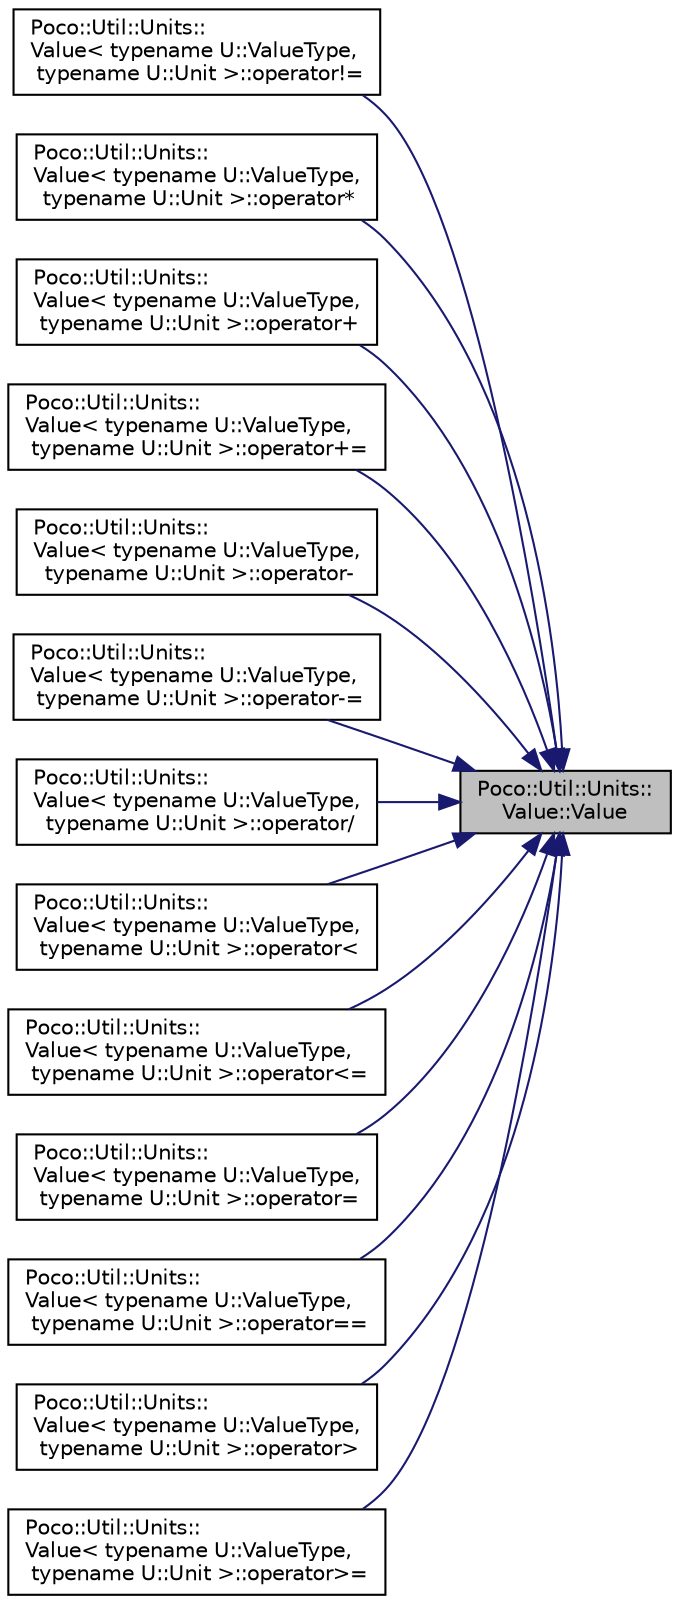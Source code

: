 digraph "Poco::Util::Units::Value::Value"
{
 // LATEX_PDF_SIZE
  edge [fontname="Helvetica",fontsize="10",labelfontname="Helvetica",labelfontsize="10"];
  node [fontname="Helvetica",fontsize="10",shape=record];
  rankdir="RL";
  Node1 [label="Poco::Util::Units::\lValue::Value",height=0.2,width=0.4,color="black", fillcolor="grey75", style="filled", fontcolor="black",tooltip=" "];
  Node1 -> Node2 [dir="back",color="midnightblue",fontsize="10",style="solid"];
  Node2 [label="Poco::Util::Units::\lValue\< typename U::ValueType,\l typename U::Unit \>::operator!=",height=0.2,width=0.4,color="black", fillcolor="white", style="filled",URL="$classPoco_1_1Util_1_1Units_1_1Value.html#aa437b96aa689d27e77045656cc056d35",tooltip=" "];
  Node1 -> Node3 [dir="back",color="midnightblue",fontsize="10",style="solid"];
  Node3 [label="Poco::Util::Units::\lValue\< typename U::ValueType,\l typename U::Unit \>::operator*",height=0.2,width=0.4,color="black", fillcolor="white", style="filled",URL="$classPoco_1_1Util_1_1Units_1_1Value.html#ae6a32ecc80446bac2ecf3e35993b08d3",tooltip=" "];
  Node1 -> Node4 [dir="back",color="midnightblue",fontsize="10",style="solid"];
  Node4 [label="Poco::Util::Units::\lValue\< typename U::ValueType,\l typename U::Unit \>::operator+",height=0.2,width=0.4,color="black", fillcolor="white", style="filled",URL="$classPoco_1_1Util_1_1Units_1_1Value.html#ae6fd077a1c320b7a4071b4f94d56dcf4",tooltip=" "];
  Node1 -> Node5 [dir="back",color="midnightblue",fontsize="10",style="solid"];
  Node5 [label="Poco::Util::Units::\lValue\< typename U::ValueType,\l typename U::Unit \>::operator+=",height=0.2,width=0.4,color="black", fillcolor="white", style="filled",URL="$classPoco_1_1Util_1_1Units_1_1Value.html#af4375985c378fc12d1a261b21d2a9916",tooltip=" "];
  Node1 -> Node6 [dir="back",color="midnightblue",fontsize="10",style="solid"];
  Node6 [label="Poco::Util::Units::\lValue\< typename U::ValueType,\l typename U::Unit \>::operator-",height=0.2,width=0.4,color="black", fillcolor="white", style="filled",URL="$classPoco_1_1Util_1_1Units_1_1Value.html#ab09f53fbc2875a873368000f7deb4227",tooltip=" "];
  Node1 -> Node7 [dir="back",color="midnightblue",fontsize="10",style="solid"];
  Node7 [label="Poco::Util::Units::\lValue\< typename U::ValueType,\l typename U::Unit \>::operator-=",height=0.2,width=0.4,color="black", fillcolor="white", style="filled",URL="$classPoco_1_1Util_1_1Units_1_1Value.html#a52248e8b7d876818f4c80fa99aaeb024",tooltip=" "];
  Node1 -> Node8 [dir="back",color="midnightblue",fontsize="10",style="solid"];
  Node8 [label="Poco::Util::Units::\lValue\< typename U::ValueType,\l typename U::Unit \>::operator/",height=0.2,width=0.4,color="black", fillcolor="white", style="filled",URL="$classPoco_1_1Util_1_1Units_1_1Value.html#a40b1b2693126c8ff2e52a7ffdf601edc",tooltip=" "];
  Node1 -> Node9 [dir="back",color="midnightblue",fontsize="10",style="solid"];
  Node9 [label="Poco::Util::Units::\lValue\< typename U::ValueType,\l typename U::Unit \>::operator\<",height=0.2,width=0.4,color="black", fillcolor="white", style="filled",URL="$classPoco_1_1Util_1_1Units_1_1Value.html#ae68341fdd6ed1b1922c09a066f49f24a",tooltip=" "];
  Node1 -> Node10 [dir="back",color="midnightblue",fontsize="10",style="solid"];
  Node10 [label="Poco::Util::Units::\lValue\< typename U::ValueType,\l typename U::Unit \>::operator\<=",height=0.2,width=0.4,color="black", fillcolor="white", style="filled",URL="$classPoco_1_1Util_1_1Units_1_1Value.html#a01114b339dff4feb7ef98fc8dcdb3858",tooltip=" "];
  Node1 -> Node11 [dir="back",color="midnightblue",fontsize="10",style="solid"];
  Node11 [label="Poco::Util::Units::\lValue\< typename U::ValueType,\l typename U::Unit \>::operator=",height=0.2,width=0.4,color="black", fillcolor="white", style="filled",URL="$classPoco_1_1Util_1_1Units_1_1Value.html#a1ece6b54806a1b6867053f5803de58d4",tooltip=" "];
  Node1 -> Node12 [dir="back",color="midnightblue",fontsize="10",style="solid"];
  Node12 [label="Poco::Util::Units::\lValue\< typename U::ValueType,\l typename U::Unit \>::operator==",height=0.2,width=0.4,color="black", fillcolor="white", style="filled",URL="$classPoco_1_1Util_1_1Units_1_1Value.html#aa33a0f0d9cc51c327f3f0ab540e4ef49",tooltip=" "];
  Node1 -> Node13 [dir="back",color="midnightblue",fontsize="10",style="solid"];
  Node13 [label="Poco::Util::Units::\lValue\< typename U::ValueType,\l typename U::Unit \>::operator\>",height=0.2,width=0.4,color="black", fillcolor="white", style="filled",URL="$classPoco_1_1Util_1_1Units_1_1Value.html#a1808454cb976f70e9a5ed7f2fd48bca5",tooltip=" "];
  Node1 -> Node14 [dir="back",color="midnightblue",fontsize="10",style="solid"];
  Node14 [label="Poco::Util::Units::\lValue\< typename U::ValueType,\l typename U::Unit \>::operator\>=",height=0.2,width=0.4,color="black", fillcolor="white", style="filled",URL="$classPoco_1_1Util_1_1Units_1_1Value.html#a66479ef2343ecd3702908df885c7ca3e",tooltip=" "];
}
